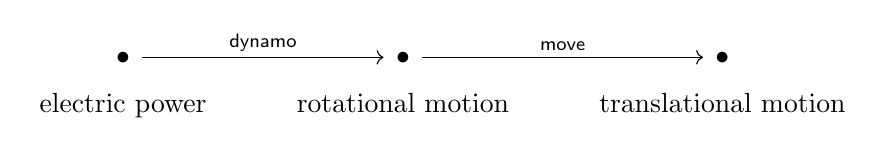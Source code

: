     \begin{tikzcd}
    \bullet \arrow[r,"\mathsf{dynamo}"]& \bullet \arrow[r,"\mathsf{move}"]
    & \bullet \\[-15pt]
    \text{electric power}&\text{rotational motion}&\text{translational motion}
    \end{tikzcd}